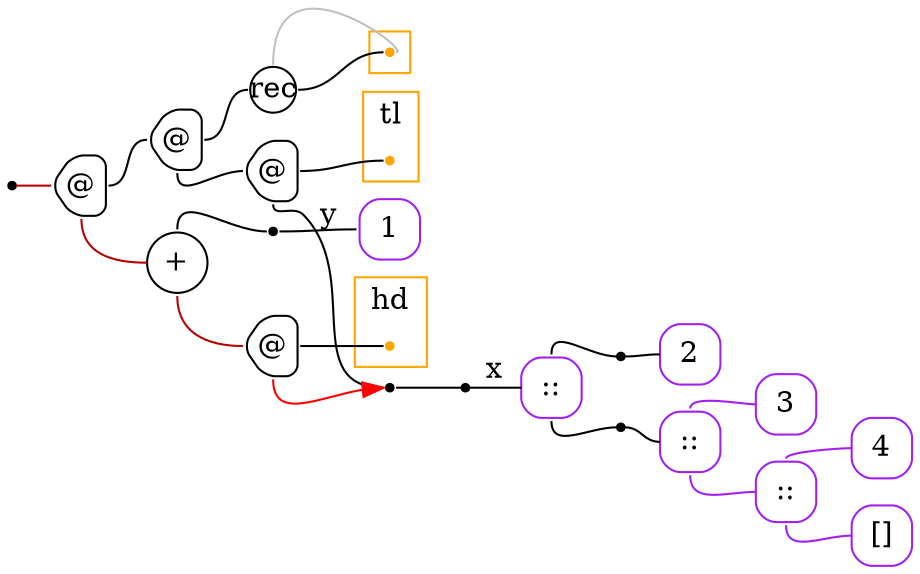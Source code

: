 digraph G {
  rankdir=LR;
  edge[arrowhead=none,arrowtail=none];
  node[fixedsize=true,shape=circle]
  size="9.201041666666667,5.219270833333334";
  labeldistance=0;
  nodesep=.175;
  ranksep=.175;

 nd1[shape=point];
   nd22[label="2",tooltip="nd22-ConstGraph",style=rounded,orientation=90,shape=square,width=.4,height=.4,color="purple"];
   nd28[label="3",tooltip="nd28-ConstGraph",style=rounded,orientation=90,shape=square,width=.4,height=.4,color="purple"];
   nd34[label="4",tooltip="nd34-ConstGraph",style=rounded,orientation=90,shape=square,width=.4,height=.4,color="purple"];
   nd39[label="[]",tooltip="nd39-ConstEmptyGraph",style=rounded,orientation=90,shape=square,width=.4,height=.4,color="purple"];
   nd182[label="::",tooltip="nd182-ConstListGraph",style=rounded,orientation=90,shape=square,width=.4,height=.4,color="purple"];
   nd188[label="::",tooltip="nd188-ConstListGraph",style=rounded,orientation=90,shape=square,width=.4,height=.4,color="purple"];
   nd194[label="::",tooltip="nd194-ConstListGraph",style=rounded,orientation=90,shape=square,width=.4,height=.4,color="purple"];
   nd232[label="1",tooltip="nd232-ConstGraph",style=rounded,orientation=90,shape=square,width=.4,height=.4,color="purple"];
 nd237[label="rec",tooltip="nd237-RecurGraph",style=rounded,width=.3,height=.3,color="#000000"];
   subgraph cluster_nd241 {
     graph[style=fill,color="orange"];
     ndcluster_nd241[tooltip="nd241",orientation=90,shape=point,color="orange"];
   };
 nd154[label="@",tooltip="nd154-AppGraph",style=rounded,orientation=90,shape=house,width=.4,height=.4,color="#000000"];
 nd155[label="@",tooltip="nd155-AppGraph",style=rounded,orientation=90,shape=house,width=.4,height=.4,color="#000000"];
 nd157[label="@",tooltip="nd157-AppGraph",style=rounded,orientation=90,shape=house,width=.4,height=.4,color="#000000"];
 subgraph cluster_nd160 {
   graph[style=fill,color="orange",label="tl"];
   ndcluster_nd160[tooltip="nd160",orientation=90,shape=point,color="orange"];
 };
 nd165[label="+",tooltip="nd165-BinOpGraph",style=rounded,width=.4,height=.4,color="#000000"];
 nd166[label="@",tooltip="nd166-AppGraph",style=rounded,orientation=90,shape=house,width=.4,height=.4,color="#000000"];
 subgraph cluster_nd169 {
   graph[style=fill,color="orange",label="hd"];
   ndcluster_nd169[tooltip="nd169",orientation=90,shape=point,color="orange"];
 };
 nd173[label=" ",tooltip="nd173-ContractGraph",style=rounded,orientation=90,shape=point];
 nd174[label=" ",tooltip="nd174-ContractGraph",style=rounded,orientation=90,shape=point];
 nd175[label=" ",tooltip="nd175-ContractGraph",style=rounded,orientation=90,shape=point];
 nd286[label=" ",tooltip="nd286-ContractGraph",style=rounded,orientation=90,shape=point];
 nd287[label=" ",tooltip="nd287-ContractGraph",style=rounded,orientation=90,shape=point];

  nd182->nd34[tailport=n,headport=w,color=purple,arrowhead=none,arrowtail=none];
  nd182->nd39[tailport=s,headport=w,color=purple,arrowhead=none,arrowtail=none];
  nd188->nd28[tailport=n,headport=w,color=purple,arrowhead=none,arrowtail=none];
  nd188->nd182[tailport=s,headport=w,color=purple,arrowhead=none,arrowtail=none];
  nd194->nd286[tailport=n,headport=w];
  nd194->nd287[tailport=s,headport=w];
  nd157->ndcluster_nd160[tailport=e,headport=w];
  nd155->nd237[tailport=e,headport=w,color=black,arrowhead=none,arrowtail=none];
  nd155->nd157[tailport=s,headport=w];
  nd166->ndcluster_nd169[tailport=e,headport=w];
  nd165->nd166[tailport=s,headport=w,color="#b70000",arrowhead=none,arrowtail=none];
  nd154->nd155[tailport=e,headport=w];
  nd154->nd165[tailport=s,headport=w,color="#b70000",arrowhead=none,arrowtail=none];
  nd166->nd173[tailport=s,headport=w,color=red,arrowhead=normal];
  nd157->nd173[tailport=s,headport=w];
  nd1->nd154[label="",tailport=e,headport=w,color="#b70000",arrowhead=none,arrowtail=none];
  nd165->nd174[tailport=n,headport=w];
  nd173->nd175[tailport=e,headport=w];
  nd174->nd232[label="y",tailport=e,headport=w];
  nd175->nd194[label="x",tailport=e,headport=w];
  nd286->nd22[tailport=e,headport=w];
  nd287->nd188[tailport=e,headport=w];
  nd237->ndcluster_nd241[dir=back,headport=e,tailport=n,color=grey,arrowhead=none,arrowtail=none];
  nd237->ndcluster_nd241[tailport=e,headport=w];
}